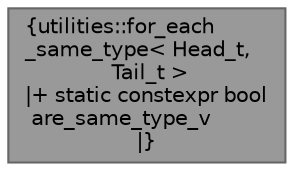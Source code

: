 digraph "utilities::for_each_same_type&lt; Head_t, Tail_t &gt;"
{
 // INTERACTIVE_SVG=YES
 // LATEX_PDF_SIZE
  bgcolor="transparent";
  edge [fontname=Helvetica,fontsize=10,labelfontname=Helvetica,labelfontsize=10];
  node [fontname=Helvetica,fontsize=10,shape=box,height=0.2,width=0.4];
  Node1 [label="{utilities::for_each\l_same_type\< Head_t,\l Tail_t \>\n|+ static constexpr bool\l are_same_type_v\l|}",height=0.2,width=0.4,color="gray40", fillcolor="grey60", style="filled", fontcolor="black",tooltip=" "];
}
